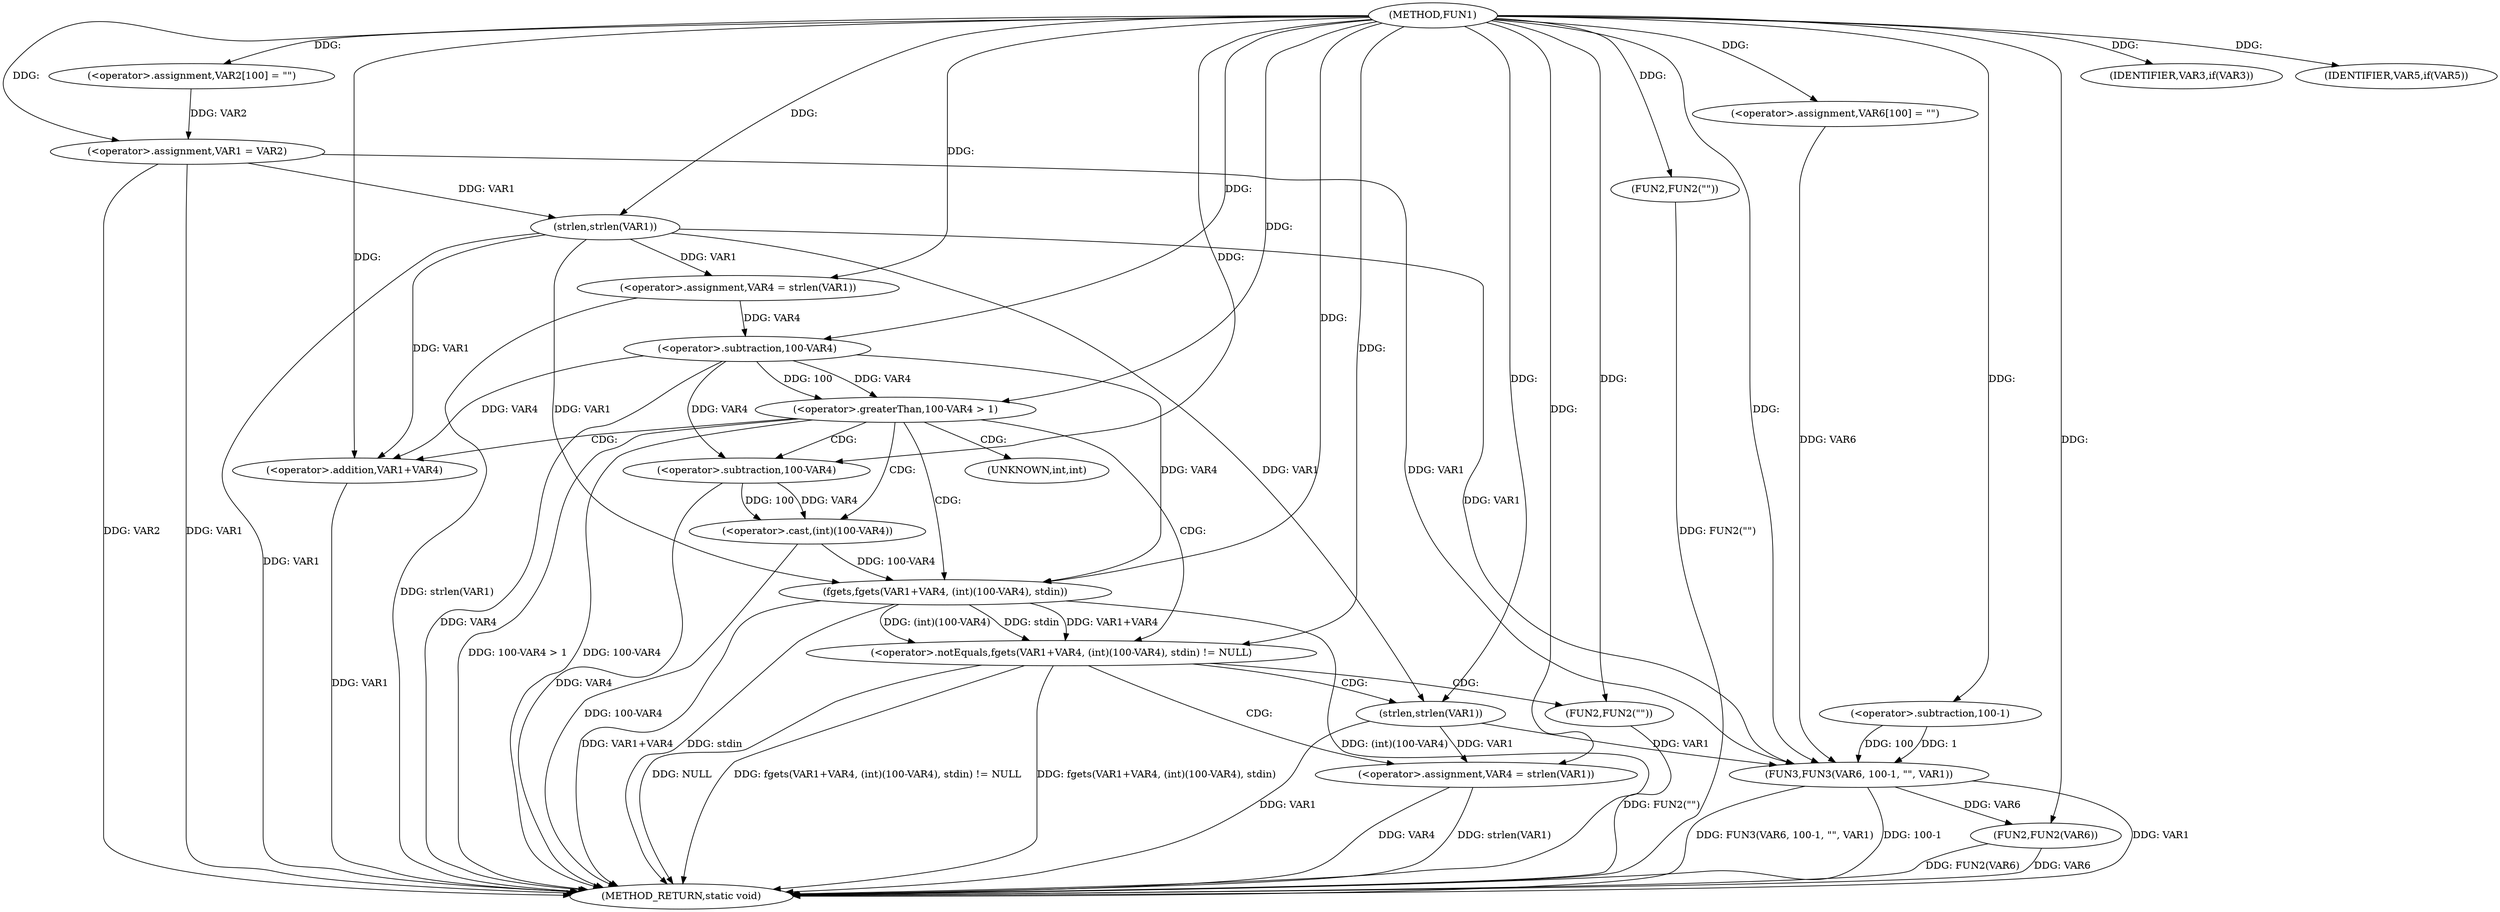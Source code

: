 digraph FUN1 {  
"1000100" [label = "(METHOD,FUN1)" ]
"1000170" [label = "(METHOD_RETURN,static void)" ]
"1000104" [label = "(<operator>.assignment,VAR2[100] = \"\")" ]
"1000107" [label = "(<operator>.assignment,VAR1 = VAR2)" ]
"1000111" [label = "(IDENTIFIER,VAR3,if(VAR3))" ]
"1000115" [label = "(<operator>.assignment,VAR4 = strlen(VAR1))" ]
"1000117" [label = "(strlen,strlen(VAR1))" ]
"1000120" [label = "(<operator>.greaterThan,100-VAR4 > 1)" ]
"1000121" [label = "(<operator>.subtraction,100-VAR4)" ]
"1000127" [label = "(<operator>.notEquals,fgets(VAR1+VAR4, (int)(100-VAR4), stdin) != NULL)" ]
"1000128" [label = "(fgets,fgets(VAR1+VAR4, (int)(100-VAR4), stdin))" ]
"1000129" [label = "(<operator>.addition,VAR1+VAR4)" ]
"1000132" [label = "(<operator>.cast,(int)(100-VAR4))" ]
"1000134" [label = "(<operator>.subtraction,100-VAR4)" ]
"1000140" [label = "(<operator>.assignment,VAR4 = strlen(VAR1))" ]
"1000142" [label = "(strlen,strlen(VAR1))" ]
"1000147" [label = "(FUN2,FUN2(\"\"))" ]
"1000150" [label = "(IDENTIFIER,VAR5,if(VAR5))" ]
"1000152" [label = "(FUN2,FUN2(\"\"))" ]
"1000158" [label = "(<operator>.assignment,VAR6[100] = \"\")" ]
"1000161" [label = "(FUN3,FUN3(VAR6, 100-1, \"\", VAR1))" ]
"1000163" [label = "(<operator>.subtraction,100-1)" ]
"1000168" [label = "(FUN2,FUN2(VAR6))" ]
"1000133" [label = "(UNKNOWN,int,int)" ]
  "1000115" -> "1000170"  [ label = "DDG: strlen(VAR1)"] 
  "1000140" -> "1000170"  [ label = "DDG: strlen(VAR1)"] 
  "1000107" -> "1000170"  [ label = "DDG: VAR1"] 
  "1000168" -> "1000170"  [ label = "DDG: VAR6"] 
  "1000127" -> "1000170"  [ label = "DDG: fgets(VAR1+VAR4, (int)(100-VAR4), stdin) != NULL"] 
  "1000117" -> "1000170"  [ label = "DDG: VAR1"] 
  "1000120" -> "1000170"  [ label = "DDG: 100-VAR4 > 1"] 
  "1000161" -> "1000170"  [ label = "DDG: 100-1"] 
  "1000168" -> "1000170"  [ label = "DDG: FUN2(VAR6)"] 
  "1000129" -> "1000170"  [ label = "DDG: VAR1"] 
  "1000121" -> "1000170"  [ label = "DDG: VAR4"] 
  "1000128" -> "1000170"  [ label = "DDG: (int)(100-VAR4)"] 
  "1000140" -> "1000170"  [ label = "DDG: VAR4"] 
  "1000152" -> "1000170"  [ label = "DDG: FUN2(\"\")"] 
  "1000128" -> "1000170"  [ label = "DDG: VAR1+VAR4"] 
  "1000161" -> "1000170"  [ label = "DDG: VAR1"] 
  "1000132" -> "1000170"  [ label = "DDG: 100-VAR4"] 
  "1000120" -> "1000170"  [ label = "DDG: 100-VAR4"] 
  "1000142" -> "1000170"  [ label = "DDG: VAR1"] 
  "1000134" -> "1000170"  [ label = "DDG: VAR4"] 
  "1000127" -> "1000170"  [ label = "DDG: fgets(VAR1+VAR4, (int)(100-VAR4), stdin)"] 
  "1000127" -> "1000170"  [ label = "DDG: NULL"] 
  "1000147" -> "1000170"  [ label = "DDG: FUN2(\"\")"] 
  "1000161" -> "1000170"  [ label = "DDG: FUN3(VAR6, 100-1, \"\", VAR1)"] 
  "1000128" -> "1000170"  [ label = "DDG: stdin"] 
  "1000107" -> "1000170"  [ label = "DDG: VAR2"] 
  "1000100" -> "1000104"  [ label = "DDG: "] 
  "1000104" -> "1000107"  [ label = "DDG: VAR2"] 
  "1000100" -> "1000107"  [ label = "DDG: "] 
  "1000100" -> "1000111"  [ label = "DDG: "] 
  "1000117" -> "1000115"  [ label = "DDG: VAR1"] 
  "1000100" -> "1000115"  [ label = "DDG: "] 
  "1000107" -> "1000117"  [ label = "DDG: VAR1"] 
  "1000100" -> "1000117"  [ label = "DDG: "] 
  "1000121" -> "1000120"  [ label = "DDG: 100"] 
  "1000121" -> "1000120"  [ label = "DDG: VAR4"] 
  "1000100" -> "1000121"  [ label = "DDG: "] 
  "1000115" -> "1000121"  [ label = "DDG: VAR4"] 
  "1000100" -> "1000120"  [ label = "DDG: "] 
  "1000128" -> "1000127"  [ label = "DDG: VAR1+VAR4"] 
  "1000128" -> "1000127"  [ label = "DDG: (int)(100-VAR4)"] 
  "1000128" -> "1000127"  [ label = "DDG: stdin"] 
  "1000117" -> "1000128"  [ label = "DDG: VAR1"] 
  "1000100" -> "1000128"  [ label = "DDG: "] 
  "1000121" -> "1000128"  [ label = "DDG: VAR4"] 
  "1000117" -> "1000129"  [ label = "DDG: VAR1"] 
  "1000100" -> "1000129"  [ label = "DDG: "] 
  "1000121" -> "1000129"  [ label = "DDG: VAR4"] 
  "1000132" -> "1000128"  [ label = "DDG: 100-VAR4"] 
  "1000134" -> "1000132"  [ label = "DDG: 100"] 
  "1000134" -> "1000132"  [ label = "DDG: VAR4"] 
  "1000100" -> "1000134"  [ label = "DDG: "] 
  "1000121" -> "1000134"  [ label = "DDG: VAR4"] 
  "1000100" -> "1000127"  [ label = "DDG: "] 
  "1000142" -> "1000140"  [ label = "DDG: VAR1"] 
  "1000100" -> "1000140"  [ label = "DDG: "] 
  "1000100" -> "1000142"  [ label = "DDG: "] 
  "1000117" -> "1000142"  [ label = "DDG: VAR1"] 
  "1000100" -> "1000147"  [ label = "DDG: "] 
  "1000100" -> "1000150"  [ label = "DDG: "] 
  "1000100" -> "1000152"  [ label = "DDG: "] 
  "1000100" -> "1000158"  [ label = "DDG: "] 
  "1000158" -> "1000161"  [ label = "DDG: VAR6"] 
  "1000100" -> "1000161"  [ label = "DDG: "] 
  "1000163" -> "1000161"  [ label = "DDG: 100"] 
  "1000163" -> "1000161"  [ label = "DDG: 1"] 
  "1000100" -> "1000163"  [ label = "DDG: "] 
  "1000107" -> "1000161"  [ label = "DDG: VAR1"] 
  "1000117" -> "1000161"  [ label = "DDG: VAR1"] 
  "1000142" -> "1000161"  [ label = "DDG: VAR1"] 
  "1000161" -> "1000168"  [ label = "DDG: VAR6"] 
  "1000100" -> "1000168"  [ label = "DDG: "] 
  "1000120" -> "1000127"  [ label = "CDG: "] 
  "1000120" -> "1000132"  [ label = "CDG: "] 
  "1000120" -> "1000128"  [ label = "CDG: "] 
  "1000120" -> "1000129"  [ label = "CDG: "] 
  "1000120" -> "1000133"  [ label = "CDG: "] 
  "1000120" -> "1000134"  [ label = "CDG: "] 
  "1000127" -> "1000142"  [ label = "CDG: "] 
  "1000127" -> "1000147"  [ label = "CDG: "] 
  "1000127" -> "1000140"  [ label = "CDG: "] 
}
